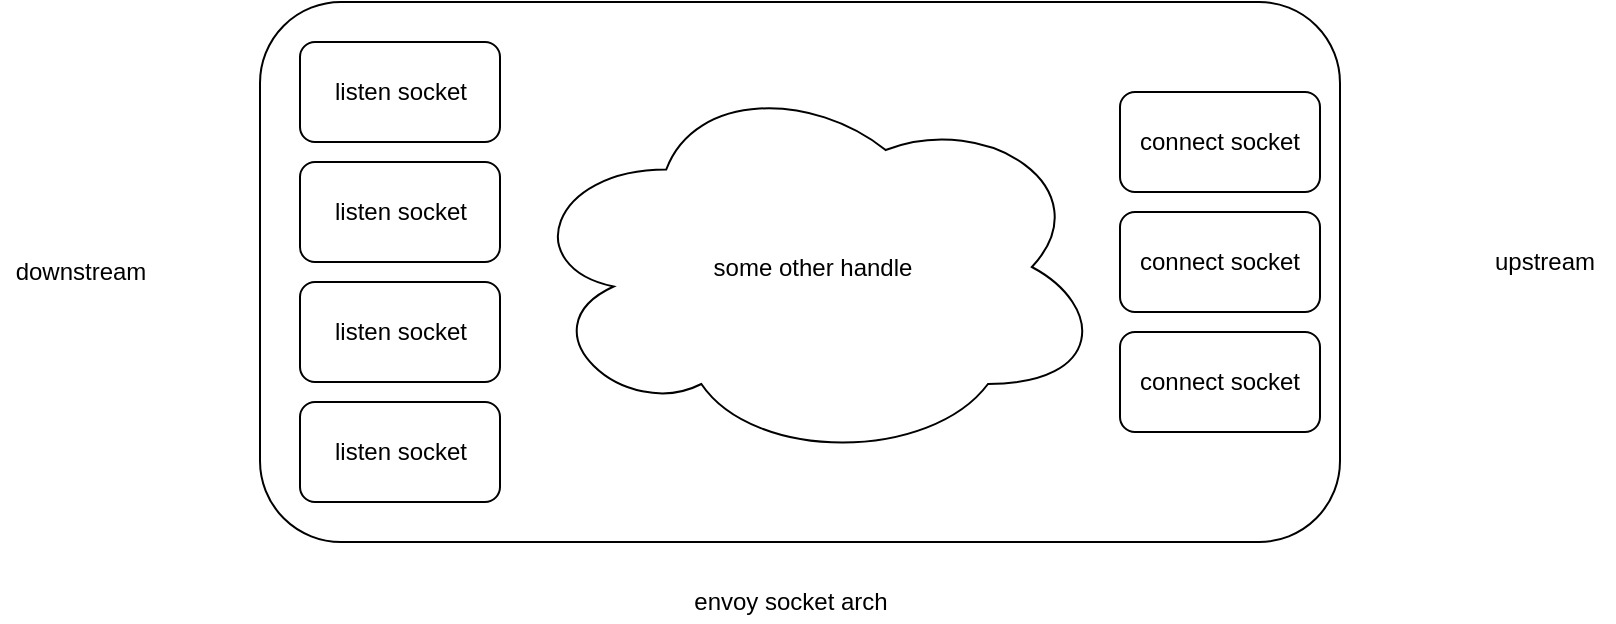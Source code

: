 <mxfile version="18.0.7" type="github">
  <diagram id="MqWEu_cm7JuuqJJHxOzM" name="Page-1">
    <mxGraphModel dx="1422" dy="723" grid="1" gridSize="10" guides="1" tooltips="1" connect="1" arrows="1" fold="1" page="1" pageScale="1" pageWidth="827" pageHeight="1169" math="0" shadow="0">
      <root>
        <mxCell id="0" />
        <mxCell id="1" parent="0" />
        <mxCell id="S5iZOZq7CmAaK1eyy40I-1" value="" style="rounded=1;whiteSpace=wrap;html=1;" vertex="1" parent="1">
          <mxGeometry x="220" y="230" width="540" height="270" as="geometry" />
        </mxCell>
        <mxCell id="S5iZOZq7CmAaK1eyy40I-2" value="upstream" style="text;html=1;align=center;verticalAlign=middle;resizable=0;points=[];autosize=1;strokeColor=none;fillColor=none;" vertex="1" parent="1">
          <mxGeometry x="827" y="350" width="70" height="20" as="geometry" />
        </mxCell>
        <mxCell id="S5iZOZq7CmAaK1eyy40I-3" value="downstream" style="text;html=1;align=center;verticalAlign=middle;resizable=0;points=[];autosize=1;strokeColor=none;fillColor=none;" vertex="1" parent="1">
          <mxGeometry x="90" y="355" width="80" height="20" as="geometry" />
        </mxCell>
        <mxCell id="S5iZOZq7CmAaK1eyy40I-4" value="" style="rounded=1;whiteSpace=wrap;html=1;" vertex="1" parent="1">
          <mxGeometry x="240" y="250" width="100" height="50" as="geometry" />
        </mxCell>
        <mxCell id="S5iZOZq7CmAaK1eyy40I-5" value="" style="rounded=1;whiteSpace=wrap;html=1;" vertex="1" parent="1">
          <mxGeometry x="240" y="310" width="100" height="50" as="geometry" />
        </mxCell>
        <mxCell id="S5iZOZq7CmAaK1eyy40I-6" value="" style="rounded=1;whiteSpace=wrap;html=1;" vertex="1" parent="1">
          <mxGeometry x="240" y="370" width="100" height="50" as="geometry" />
        </mxCell>
        <mxCell id="S5iZOZq7CmAaK1eyy40I-7" value="" style="rounded=1;whiteSpace=wrap;html=1;" vertex="1" parent="1">
          <mxGeometry x="240" y="430" width="100" height="50" as="geometry" />
        </mxCell>
        <mxCell id="S5iZOZq7CmAaK1eyy40I-8" value="listen socket" style="text;html=1;align=center;verticalAlign=middle;resizable=0;points=[];autosize=1;strokeColor=none;fillColor=none;" vertex="1" parent="1">
          <mxGeometry x="250" y="265" width="80" height="20" as="geometry" />
        </mxCell>
        <mxCell id="S5iZOZq7CmAaK1eyy40I-9" value="listen socket" style="text;html=1;align=center;verticalAlign=middle;resizable=0;points=[];autosize=1;strokeColor=none;fillColor=none;" vertex="1" parent="1">
          <mxGeometry x="250" y="325" width="80" height="20" as="geometry" />
        </mxCell>
        <mxCell id="S5iZOZq7CmAaK1eyy40I-10" value="listen socket" style="text;html=1;align=center;verticalAlign=middle;resizable=0;points=[];autosize=1;strokeColor=none;fillColor=none;" vertex="1" parent="1">
          <mxGeometry x="250" y="445" width="80" height="20" as="geometry" />
        </mxCell>
        <mxCell id="S5iZOZq7CmAaK1eyy40I-11" value="listen socket" style="text;html=1;align=center;verticalAlign=middle;resizable=0;points=[];autosize=1;strokeColor=none;fillColor=none;" vertex="1" parent="1">
          <mxGeometry x="250" y="385" width="80" height="20" as="geometry" />
        </mxCell>
        <mxCell id="S5iZOZq7CmAaK1eyy40I-12" value="connect socket" style="rounded=1;whiteSpace=wrap;html=1;" vertex="1" parent="1">
          <mxGeometry x="650" y="275" width="100" height="50" as="geometry" />
        </mxCell>
        <mxCell id="S5iZOZq7CmAaK1eyy40I-13" value="&lt;span style=&quot;&quot;&gt;connect socket&lt;/span&gt;" style="rounded=1;whiteSpace=wrap;html=1;" vertex="1" parent="1">
          <mxGeometry x="650" y="335" width="100" height="50" as="geometry" />
        </mxCell>
        <mxCell id="S5iZOZq7CmAaK1eyy40I-14" value="&lt;span style=&quot;&quot;&gt;connect socket&lt;/span&gt;" style="rounded=1;whiteSpace=wrap;html=1;" vertex="1" parent="1">
          <mxGeometry x="650" y="395" width="100" height="50" as="geometry" />
        </mxCell>
        <mxCell id="S5iZOZq7CmAaK1eyy40I-15" value="some other handle" style="ellipse;shape=cloud;whiteSpace=wrap;html=1;" vertex="1" parent="1">
          <mxGeometry x="350" y="265" width="292.5" height="195" as="geometry" />
        </mxCell>
        <mxCell id="S5iZOZq7CmAaK1eyy40I-16" value="envoy socket arch" style="text;html=1;align=center;verticalAlign=middle;resizable=0;points=[];autosize=1;strokeColor=none;fillColor=none;" vertex="1" parent="1">
          <mxGeometry x="430" y="520" width="110" height="20" as="geometry" />
        </mxCell>
      </root>
    </mxGraphModel>
  </diagram>
</mxfile>
